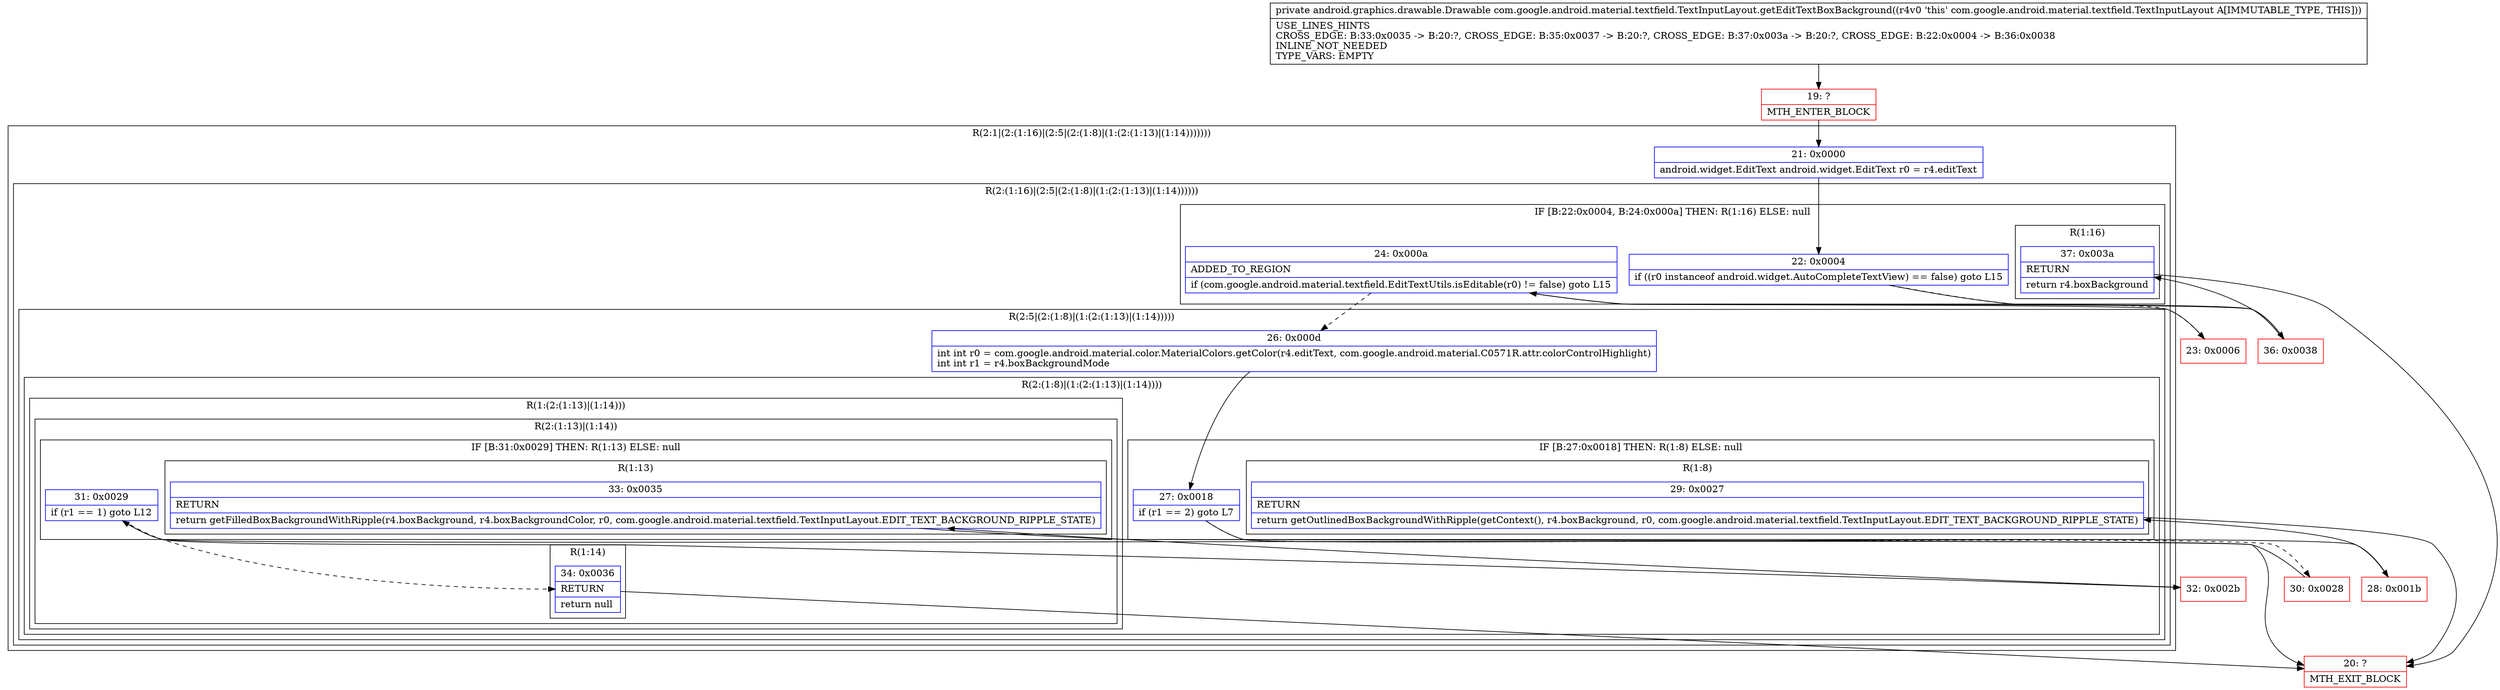 digraph "CFG forcom.google.android.material.textfield.TextInputLayout.getEditTextBoxBackground()Landroid\/graphics\/drawable\/Drawable;" {
subgraph cluster_Region_128864080 {
label = "R(2:1|(2:(1:16)|(2:5|(2:(1:8)|(1:(2:(1:13)|(1:14)))))))";
node [shape=record,color=blue];
Node_21 [shape=record,label="{21\:\ 0x0000|android.widget.EditText android.widget.EditText r0 = r4.editText\l}"];
subgraph cluster_Region_50830237 {
label = "R(2:(1:16)|(2:5|(2:(1:8)|(1:(2:(1:13)|(1:14))))))";
node [shape=record,color=blue];
subgraph cluster_IfRegion_910076123 {
label = "IF [B:22:0x0004, B:24:0x000a] THEN: R(1:16) ELSE: null";
node [shape=record,color=blue];
Node_22 [shape=record,label="{22\:\ 0x0004|if ((r0 instanceof android.widget.AutoCompleteTextView) == false) goto L15\l}"];
Node_24 [shape=record,label="{24\:\ 0x000a|ADDED_TO_REGION\l|if (com.google.android.material.textfield.EditTextUtils.isEditable(r0) != false) goto L15\l}"];
subgraph cluster_Region_1014226633 {
label = "R(1:16)";
node [shape=record,color=blue];
Node_37 [shape=record,label="{37\:\ 0x003a|RETURN\l|return r4.boxBackground\l}"];
}
}
subgraph cluster_Region_670381429 {
label = "R(2:5|(2:(1:8)|(1:(2:(1:13)|(1:14)))))";
node [shape=record,color=blue];
Node_26 [shape=record,label="{26\:\ 0x000d|int int r0 = com.google.android.material.color.MaterialColors.getColor(r4.editText, com.google.android.material.C0571R.attr.colorControlHighlight)\lint int r1 = r4.boxBackgroundMode\l}"];
subgraph cluster_Region_1207662763 {
label = "R(2:(1:8)|(1:(2:(1:13)|(1:14))))";
node [shape=record,color=blue];
subgraph cluster_IfRegion_613436594 {
label = "IF [B:27:0x0018] THEN: R(1:8) ELSE: null";
node [shape=record,color=blue];
Node_27 [shape=record,label="{27\:\ 0x0018|if (r1 == 2) goto L7\l}"];
subgraph cluster_Region_311054642 {
label = "R(1:8)";
node [shape=record,color=blue];
Node_29 [shape=record,label="{29\:\ 0x0027|RETURN\l|return getOutlinedBoxBackgroundWithRipple(getContext(), r4.boxBackground, r0, com.google.android.material.textfield.TextInputLayout.EDIT_TEXT_BACKGROUND_RIPPLE_STATE)\l}"];
}
}
subgraph cluster_Region_871588806 {
label = "R(1:(2:(1:13)|(1:14)))";
node [shape=record,color=blue];
subgraph cluster_Region_211275094 {
label = "R(2:(1:13)|(1:14))";
node [shape=record,color=blue];
subgraph cluster_IfRegion_708877256 {
label = "IF [B:31:0x0029] THEN: R(1:13) ELSE: null";
node [shape=record,color=blue];
Node_31 [shape=record,label="{31\:\ 0x0029|if (r1 == 1) goto L12\l}"];
subgraph cluster_Region_1730889980 {
label = "R(1:13)";
node [shape=record,color=blue];
Node_33 [shape=record,label="{33\:\ 0x0035|RETURN\l|return getFilledBoxBackgroundWithRipple(r4.boxBackground, r4.boxBackgroundColor, r0, com.google.android.material.textfield.TextInputLayout.EDIT_TEXT_BACKGROUND_RIPPLE_STATE)\l}"];
}
}
subgraph cluster_Region_774950811 {
label = "R(1:14)";
node [shape=record,color=blue];
Node_34 [shape=record,label="{34\:\ 0x0036|RETURN\l|return null\l}"];
}
}
}
}
}
}
}
Node_19 [shape=record,color=red,label="{19\:\ ?|MTH_ENTER_BLOCK\l}"];
Node_23 [shape=record,color=red,label="{23\:\ 0x0006}"];
Node_28 [shape=record,color=red,label="{28\:\ 0x001b}"];
Node_20 [shape=record,color=red,label="{20\:\ ?|MTH_EXIT_BLOCK\l}"];
Node_30 [shape=record,color=red,label="{30\:\ 0x0028}"];
Node_32 [shape=record,color=red,label="{32\:\ 0x002b}"];
Node_36 [shape=record,color=red,label="{36\:\ 0x0038}"];
MethodNode[shape=record,label="{private android.graphics.drawable.Drawable com.google.android.material.textfield.TextInputLayout.getEditTextBoxBackground((r4v0 'this' com.google.android.material.textfield.TextInputLayout A[IMMUTABLE_TYPE, THIS]))  | USE_LINES_HINTS\lCROSS_EDGE: B:33:0x0035 \-\> B:20:?, CROSS_EDGE: B:35:0x0037 \-\> B:20:?, CROSS_EDGE: B:37:0x003a \-\> B:20:?, CROSS_EDGE: B:22:0x0004 \-\> B:36:0x0038\lINLINE_NOT_NEEDED\lTYPE_VARS: EMPTY\l}"];
MethodNode -> Node_19;Node_21 -> Node_22;
Node_22 -> Node_23[style=dashed];
Node_22 -> Node_36;
Node_24 -> Node_26[style=dashed];
Node_24 -> Node_36;
Node_37 -> Node_20;
Node_26 -> Node_27;
Node_27 -> Node_28;
Node_27 -> Node_30[style=dashed];
Node_29 -> Node_20;
Node_31 -> Node_32;
Node_31 -> Node_34[style=dashed];
Node_33 -> Node_20;
Node_34 -> Node_20;
Node_19 -> Node_21;
Node_23 -> Node_24;
Node_28 -> Node_29;
Node_30 -> Node_31;
Node_32 -> Node_33;
Node_36 -> Node_37;
}

